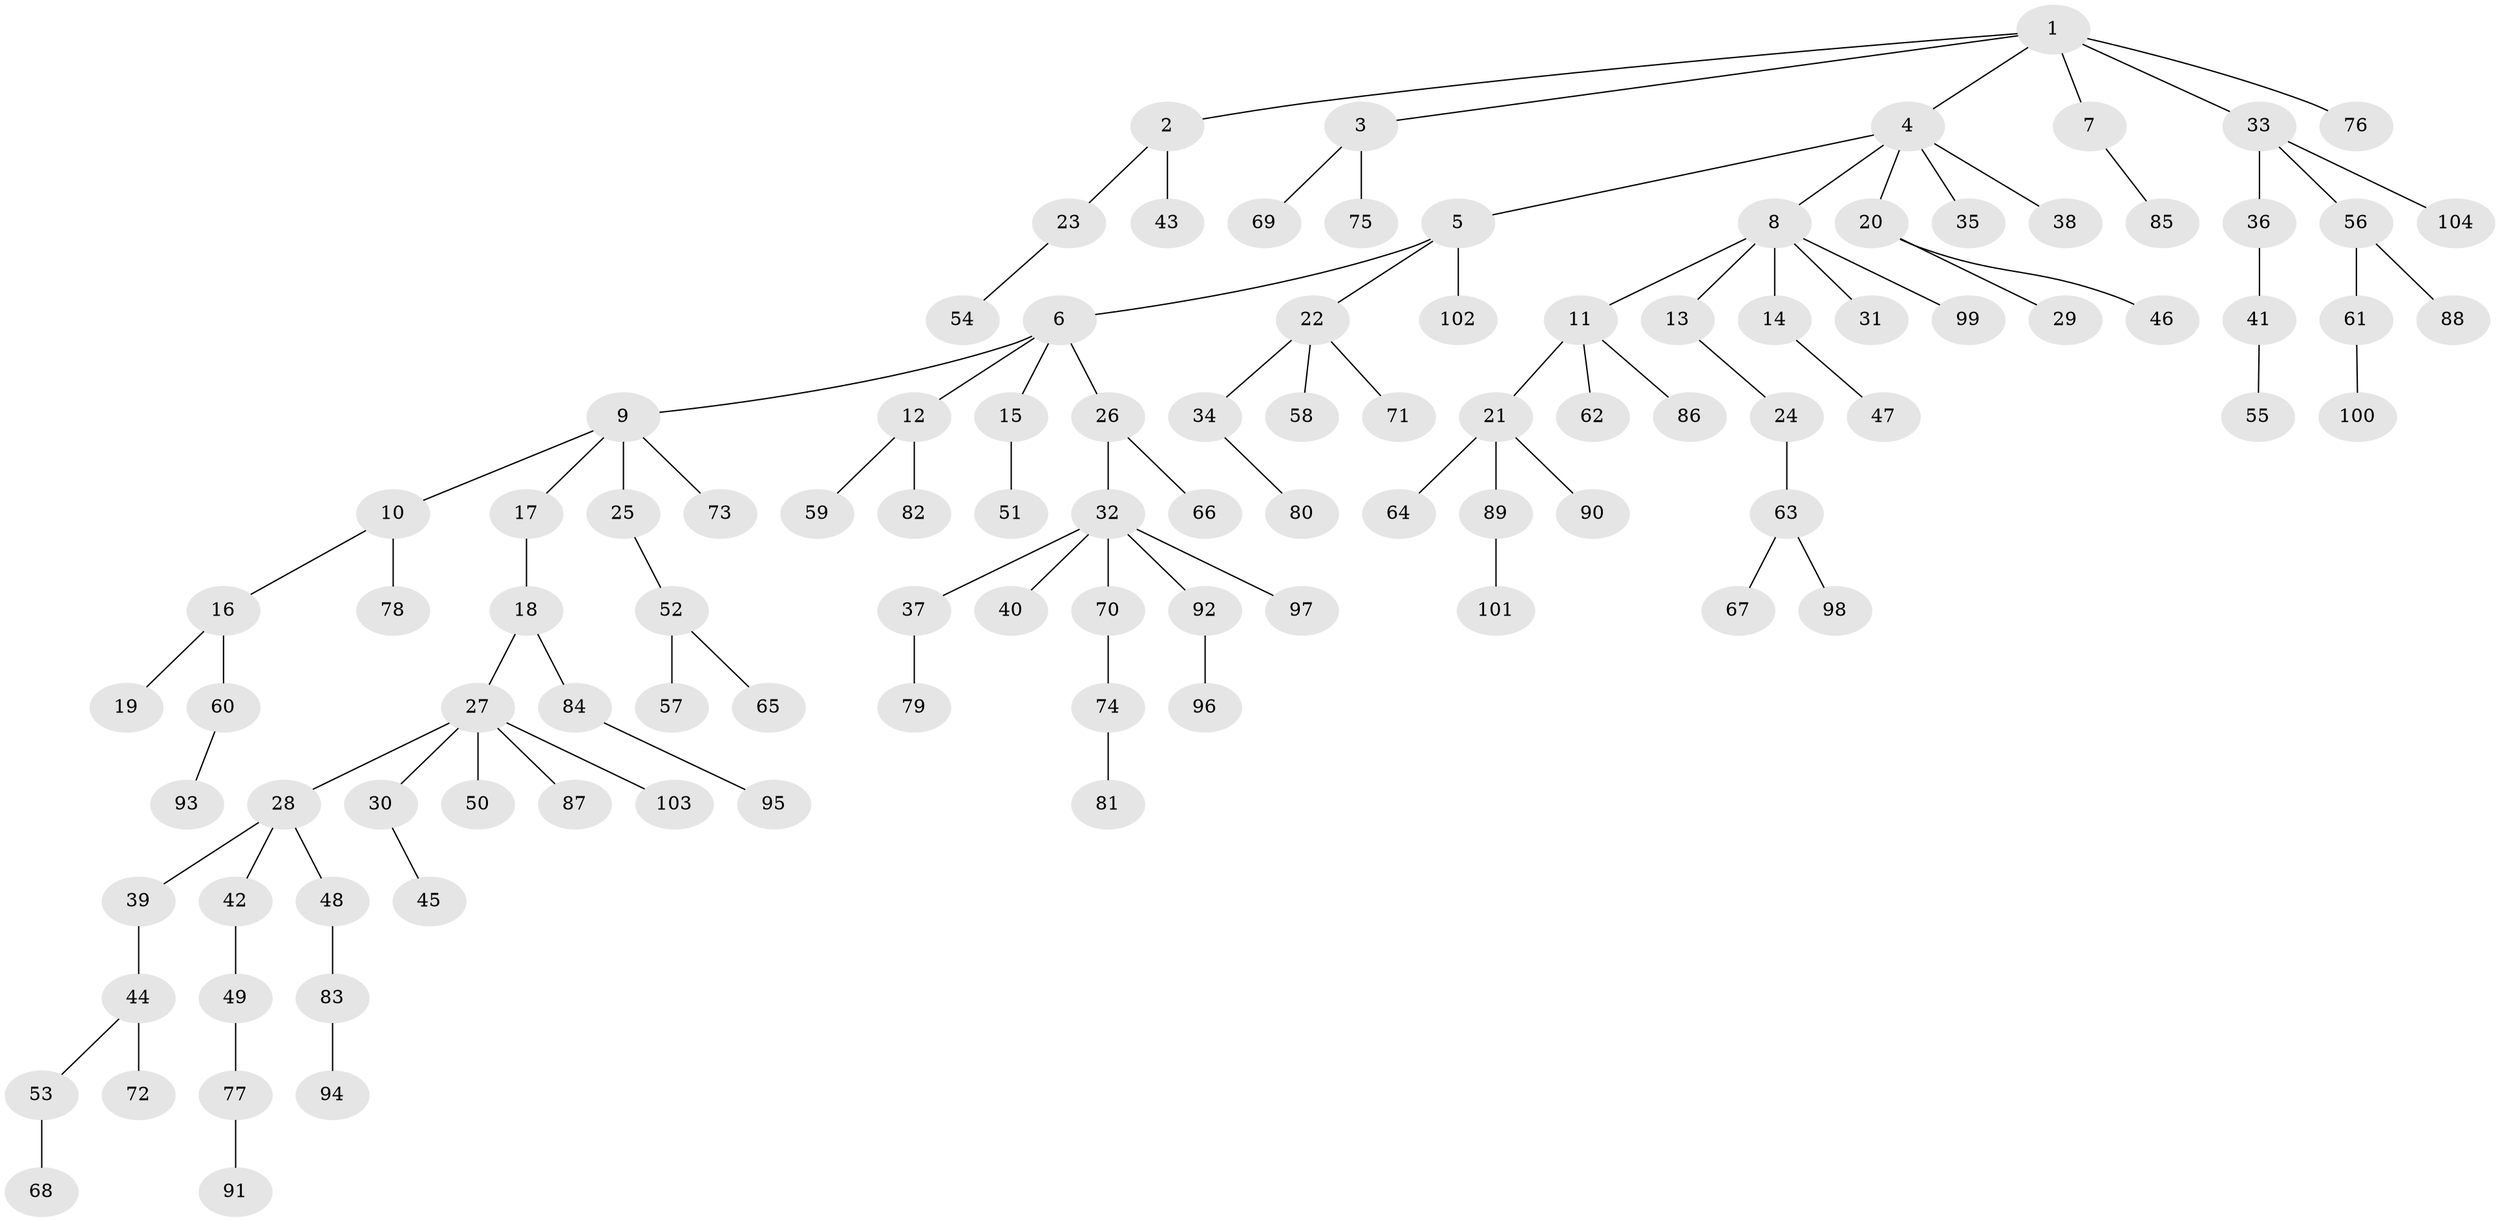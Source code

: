 // Generated by graph-tools (version 1.1) at 2025/50/03/09/25 03:50:25]
// undirected, 104 vertices, 103 edges
graph export_dot {
graph [start="1"]
  node [color=gray90,style=filled];
  1;
  2;
  3;
  4;
  5;
  6;
  7;
  8;
  9;
  10;
  11;
  12;
  13;
  14;
  15;
  16;
  17;
  18;
  19;
  20;
  21;
  22;
  23;
  24;
  25;
  26;
  27;
  28;
  29;
  30;
  31;
  32;
  33;
  34;
  35;
  36;
  37;
  38;
  39;
  40;
  41;
  42;
  43;
  44;
  45;
  46;
  47;
  48;
  49;
  50;
  51;
  52;
  53;
  54;
  55;
  56;
  57;
  58;
  59;
  60;
  61;
  62;
  63;
  64;
  65;
  66;
  67;
  68;
  69;
  70;
  71;
  72;
  73;
  74;
  75;
  76;
  77;
  78;
  79;
  80;
  81;
  82;
  83;
  84;
  85;
  86;
  87;
  88;
  89;
  90;
  91;
  92;
  93;
  94;
  95;
  96;
  97;
  98;
  99;
  100;
  101;
  102;
  103;
  104;
  1 -- 2;
  1 -- 3;
  1 -- 4;
  1 -- 7;
  1 -- 33;
  1 -- 76;
  2 -- 23;
  2 -- 43;
  3 -- 69;
  3 -- 75;
  4 -- 5;
  4 -- 8;
  4 -- 20;
  4 -- 35;
  4 -- 38;
  5 -- 6;
  5 -- 22;
  5 -- 102;
  6 -- 9;
  6 -- 12;
  6 -- 15;
  6 -- 26;
  7 -- 85;
  8 -- 11;
  8 -- 13;
  8 -- 14;
  8 -- 31;
  8 -- 99;
  9 -- 10;
  9 -- 17;
  9 -- 25;
  9 -- 73;
  10 -- 16;
  10 -- 78;
  11 -- 21;
  11 -- 62;
  11 -- 86;
  12 -- 59;
  12 -- 82;
  13 -- 24;
  14 -- 47;
  15 -- 51;
  16 -- 19;
  16 -- 60;
  17 -- 18;
  18 -- 27;
  18 -- 84;
  20 -- 29;
  20 -- 46;
  21 -- 64;
  21 -- 89;
  21 -- 90;
  22 -- 34;
  22 -- 58;
  22 -- 71;
  23 -- 54;
  24 -- 63;
  25 -- 52;
  26 -- 32;
  26 -- 66;
  27 -- 28;
  27 -- 30;
  27 -- 50;
  27 -- 87;
  27 -- 103;
  28 -- 39;
  28 -- 42;
  28 -- 48;
  30 -- 45;
  32 -- 37;
  32 -- 40;
  32 -- 70;
  32 -- 92;
  32 -- 97;
  33 -- 36;
  33 -- 56;
  33 -- 104;
  34 -- 80;
  36 -- 41;
  37 -- 79;
  39 -- 44;
  41 -- 55;
  42 -- 49;
  44 -- 53;
  44 -- 72;
  48 -- 83;
  49 -- 77;
  52 -- 57;
  52 -- 65;
  53 -- 68;
  56 -- 61;
  56 -- 88;
  60 -- 93;
  61 -- 100;
  63 -- 67;
  63 -- 98;
  70 -- 74;
  74 -- 81;
  77 -- 91;
  83 -- 94;
  84 -- 95;
  89 -- 101;
  92 -- 96;
}
